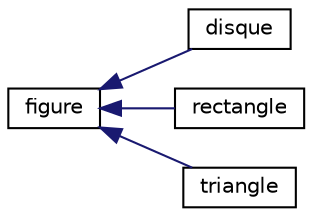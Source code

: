 digraph "Graphical Class Hierarchy"
{
  edge [fontname="Helvetica",fontsize="10",labelfontname="Helvetica",labelfontsize="10"];
  node [fontname="Helvetica",fontsize="10",shape=record];
  rankdir="LR";
  Node0 [label="figure",height=0.2,width=0.4,color="black", fillcolor="white", style="filled",URL="$classfigure.html",tooltip="la classe figure est la classe mère dont triangle, rectangle et disque hérite cela calcule le périmèt..."];
  Node0 -> Node1 [dir="back",color="midnightblue",fontsize="10",style="solid",fontname="Helvetica"];
  Node1 [label="disque",height=0.2,width=0.4,color="black", fillcolor="white", style="filled",URL="$classdisque.html",tooltip="la classe fille disque hérite de la classe mère figure cela calcule le périmètre et la surface d&#39;un d..."];
  Node0 -> Node2 [dir="back",color="midnightblue",fontsize="10",style="solid",fontname="Helvetica"];
  Node2 [label="rectangle",height=0.2,width=0.4,color="black", fillcolor="white", style="filled",URL="$classrectangle.html",tooltip="la classe fille rectangle hérite de la classe mère figure cela calcule le périmètre et la surface d&#39;u..."];
  Node0 -> Node3 [dir="back",color="midnightblue",fontsize="10",style="solid",fontname="Helvetica"];
  Node3 [label="triangle",height=0.2,width=0.4,color="black", fillcolor="white", style="filled",URL="$classtriangle.html",tooltip="la classe fille triangle hérite de la classe mère figure cela calcule le périmètre et la surface d&#39;un..."];
}

